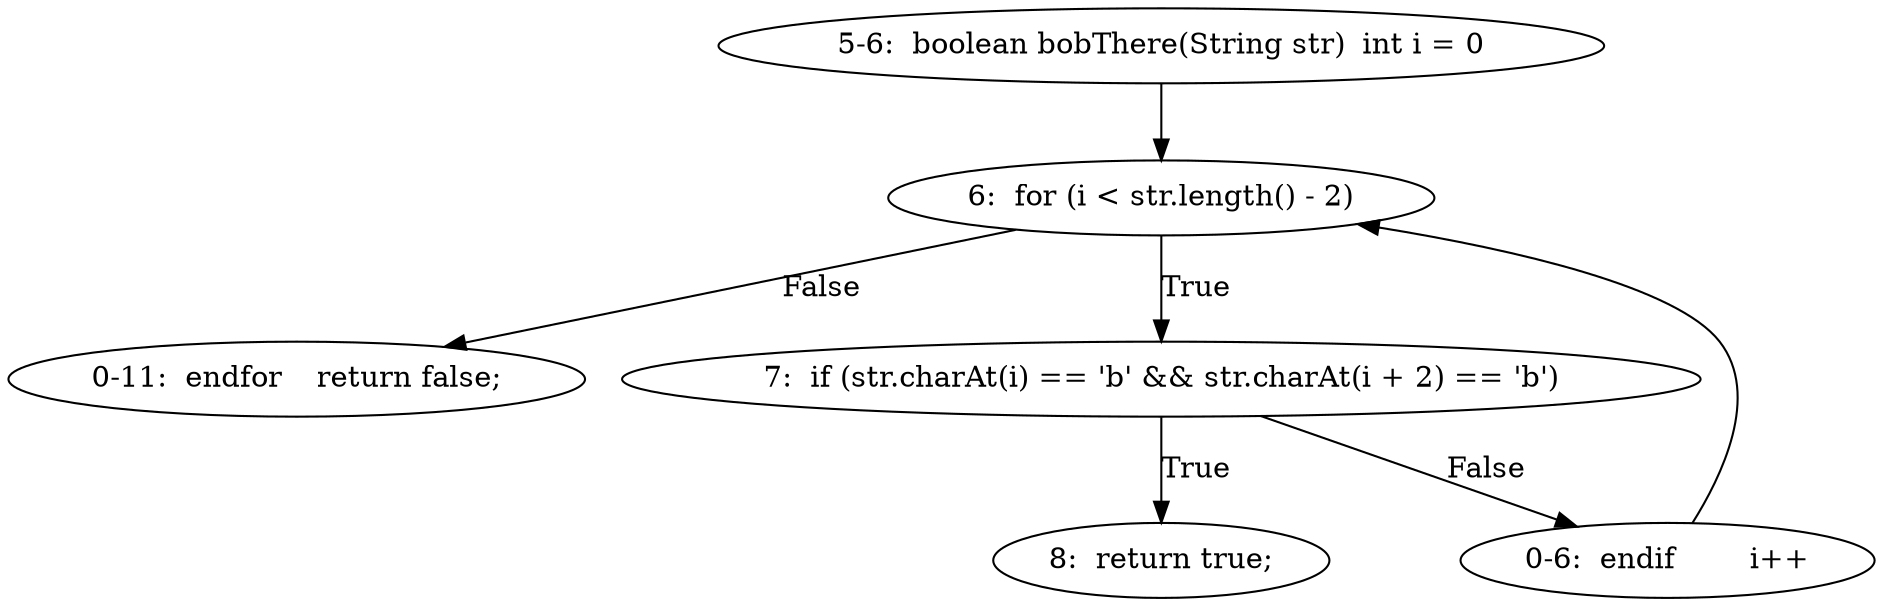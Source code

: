 digraph result_test { 
// graph-vertices
  a1  [label="5-6:  boolean bobThere(String str)	int i = 0"]; 
  2  [label="6:  for (i < str.length() - 2)"]; 
  a2  [label="0-11:  endfor	return false;"]; 
  5  [label="7:  if (str.charAt(i) == 'b' && str.charAt(i + 2) == 'b')"]; 
  6  [label="8:  return true;"]; 
  a3  [label="0-6:  endif	i++"]; 
// graph-edges
  a1 -> 2;
  2 -> a2  [label="False"]; 
  2 -> 5  [label="True"]; 
  5 -> 6  [label="True"]; 
  5 -> a3  [label="False"]; 
  a3 -> 2;
}